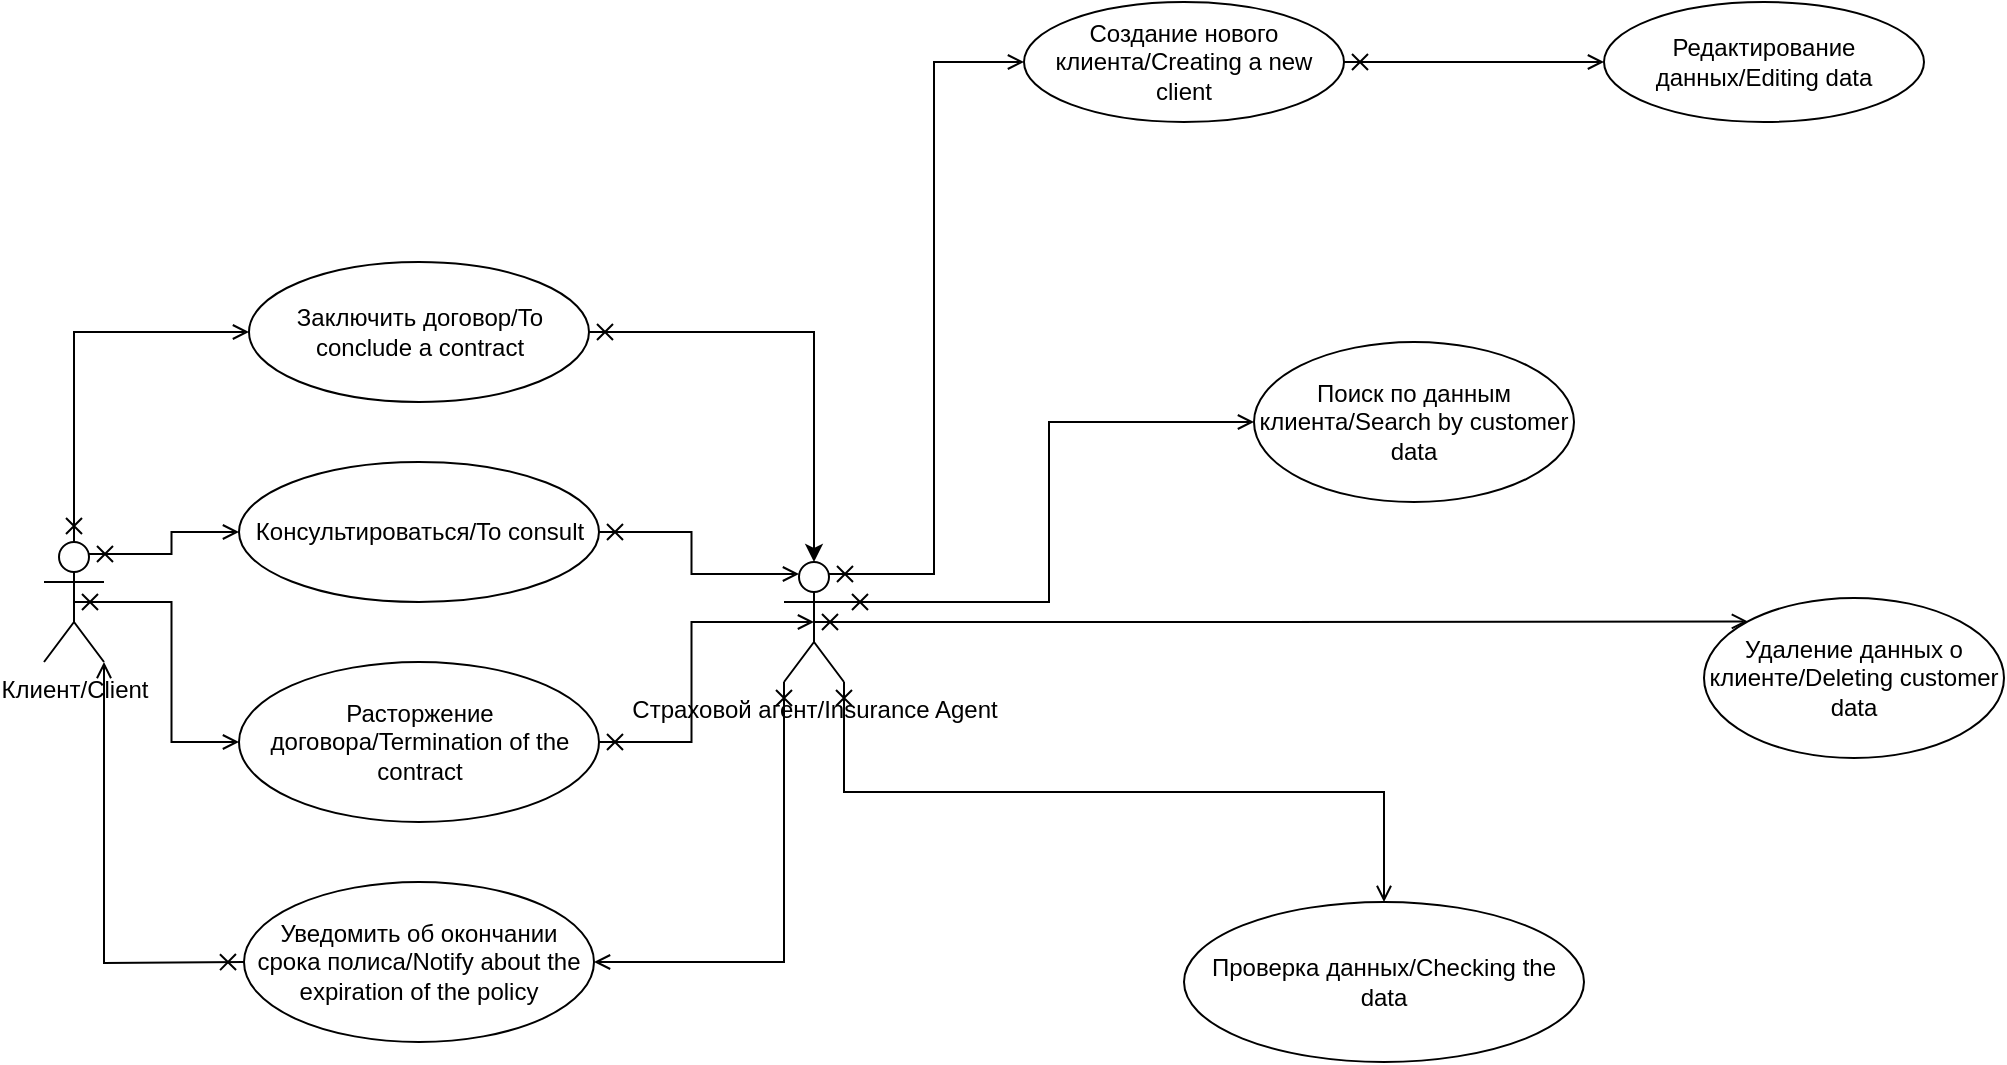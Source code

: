 <mxfile version="24.0.5" type="device">
  <diagram name="Страница — 1" id="hkn43C2hHXiVWJsXLN0N">
    <mxGraphModel dx="1179" dy="676" grid="1" gridSize="10" guides="1" tooltips="1" connect="1" arrows="1" fold="1" page="1" pageScale="1" pageWidth="583" pageHeight="827" math="0" shadow="0">
      <root>
        <mxCell id="0" />
        <mxCell id="1" parent="0" />
        <mxCell id="an5Z5J0pkEpVs_l8PtT2-11" style="edgeStyle=orthogonalEdgeStyle;rounded=0;orthogonalLoop=1;jettySize=auto;html=1;exitX=0.5;exitY=0;exitDx=0;exitDy=0;exitPerimeter=0;entryX=0;entryY=0.5;entryDx=0;entryDy=0;endArrow=open;endFill=0;startArrow=cross;startFill=0;" parent="1" source="eKhRr3B1XAOLILvqetzO-1" target="an5Z5J0pkEpVs_l8PtT2-3" edge="1">
          <mxGeometry relative="1" as="geometry">
            <Array as="points">
              <mxPoint x="65" y="185" />
            </Array>
          </mxGeometry>
        </mxCell>
        <mxCell id="an5Z5J0pkEpVs_l8PtT2-13" style="edgeStyle=orthogonalEdgeStyle;rounded=0;orthogonalLoop=1;jettySize=auto;html=1;exitX=0.75;exitY=0.1;exitDx=0;exitDy=0;exitPerimeter=0;entryX=0;entryY=0.5;entryDx=0;entryDy=0;endArrow=open;endFill=0;startArrow=cross;startFill=0;" parent="1" source="eKhRr3B1XAOLILvqetzO-1" target="an5Z5J0pkEpVs_l8PtT2-6" edge="1">
          <mxGeometry relative="1" as="geometry" />
        </mxCell>
        <mxCell id="an5Z5J0pkEpVs_l8PtT2-15" style="edgeStyle=orthogonalEdgeStyle;rounded=0;orthogonalLoop=1;jettySize=auto;html=1;exitX=0.5;exitY=0.5;exitDx=0;exitDy=0;exitPerimeter=0;endArrow=open;endFill=0;startArrow=cross;startFill=0;" parent="1" source="eKhRr3B1XAOLILvqetzO-1" target="an5Z5J0pkEpVs_l8PtT2-7" edge="1">
          <mxGeometry relative="1" as="geometry" />
        </mxCell>
        <mxCell id="eKhRr3B1XAOLILvqetzO-1" value="Клиент/Client" style="shape=umlActor;verticalLabelPosition=bottom;verticalAlign=top;html=1;outlineConnect=0;" parent="1" vertex="1">
          <mxGeometry x="50" y="290" width="30" height="60" as="geometry" />
        </mxCell>
        <mxCell id="an5Z5J0pkEpVs_l8PtT2-3" value="Заключить договор/To conclude a contract" style="ellipse;whiteSpace=wrap;html=1;" parent="1" vertex="1">
          <mxGeometry x="152.5" y="150" width="170" height="70" as="geometry" />
        </mxCell>
        <mxCell id="an5Z5J0pkEpVs_l8PtT2-6" value="Консультироваться/To consult" style="ellipse;whiteSpace=wrap;html=1;" parent="1" vertex="1">
          <mxGeometry x="147.5" y="250" width="180" height="70" as="geometry" />
        </mxCell>
        <mxCell id="an5Z5J0pkEpVs_l8PtT2-7" value="Расторжение договора/Termination of the contract" style="ellipse;whiteSpace=wrap;html=1;" parent="1" vertex="1">
          <mxGeometry x="147.5" y="350" width="180" height="80" as="geometry" />
        </mxCell>
        <mxCell id="an5Z5J0pkEpVs_l8PtT2-8" value="Уведомить об окончании срока полиса/Notify about the expiration of the policy" style="ellipse;whiteSpace=wrap;html=1;" parent="1" vertex="1">
          <mxGeometry x="150" y="460" width="175" height="80" as="geometry" />
        </mxCell>
        <mxCell id="an5Z5J0pkEpVs_l8PtT2-17" style="edgeStyle=orthogonalEdgeStyle;rounded=0;orthogonalLoop=1;jettySize=auto;html=1;exitX=0;exitY=1;exitDx=0;exitDy=0;exitPerimeter=0;entryX=1;entryY=0.5;entryDx=0;entryDy=0;endArrow=open;endFill=0;startArrow=cross;startFill=0;" parent="1" source="an5Z5J0pkEpVs_l8PtT2-9" target="an5Z5J0pkEpVs_l8PtT2-8" edge="1">
          <mxGeometry relative="1" as="geometry" />
        </mxCell>
        <mxCell id="an5Z5J0pkEpVs_l8PtT2-19" style="edgeStyle=orthogonalEdgeStyle;rounded=0;orthogonalLoop=1;jettySize=auto;html=1;exitX=0.75;exitY=0.1;exitDx=0;exitDy=0;exitPerimeter=0;entryX=0;entryY=0.5;entryDx=0;entryDy=0;endArrow=open;endFill=0;startArrow=cross;startFill=0;" parent="1" source="an5Z5J0pkEpVs_l8PtT2-9" target="an5Z5J0pkEpVs_l8PtT2-10" edge="1">
          <mxGeometry relative="1" as="geometry" />
        </mxCell>
        <mxCell id="an5Z5J0pkEpVs_l8PtT2-28" style="edgeStyle=orthogonalEdgeStyle;rounded=0;orthogonalLoop=1;jettySize=auto;html=1;exitX=1;exitY=0.333;exitDx=0;exitDy=0;exitPerimeter=0;entryX=0;entryY=0.5;entryDx=0;entryDy=0;endArrow=open;endFill=0;startArrow=cross;startFill=0;" parent="1" source="an5Z5J0pkEpVs_l8PtT2-9" target="an5Z5J0pkEpVs_l8PtT2-27" edge="1">
          <mxGeometry relative="1" as="geometry" />
        </mxCell>
        <mxCell id="an5Z5J0pkEpVs_l8PtT2-31" style="edgeStyle=orthogonalEdgeStyle;rounded=0;orthogonalLoop=1;jettySize=auto;html=1;exitX=0.5;exitY=0.5;exitDx=0;exitDy=0;exitPerimeter=0;entryX=0;entryY=0;entryDx=0;entryDy=0;endArrow=open;endFill=0;startArrow=cross;startFill=0;" parent="1" source="an5Z5J0pkEpVs_l8PtT2-9" target="an5Z5J0pkEpVs_l8PtT2-30" edge="1">
          <mxGeometry relative="1" as="geometry" />
        </mxCell>
        <mxCell id="an5Z5J0pkEpVs_l8PtT2-40" style="edgeStyle=orthogonalEdgeStyle;rounded=0;orthogonalLoop=1;jettySize=auto;html=1;exitX=1;exitY=1;exitDx=0;exitDy=0;exitPerimeter=0;entryX=0.5;entryY=0;entryDx=0;entryDy=0;endArrow=open;endFill=0;startArrow=cross;startFill=0;" parent="1" source="an5Z5J0pkEpVs_l8PtT2-9" target="an5Z5J0pkEpVs_l8PtT2-36" edge="1">
          <mxGeometry relative="1" as="geometry" />
        </mxCell>
        <mxCell id="an5Z5J0pkEpVs_l8PtT2-9" value="Страховой агент/Insurance Agent" style="shape=umlActor;verticalLabelPosition=bottom;verticalAlign=top;html=1;outlineConnect=0;" parent="1" vertex="1">
          <mxGeometry x="420" y="300" width="30" height="60" as="geometry" />
        </mxCell>
        <mxCell id="an5Z5J0pkEpVs_l8PtT2-21" style="edgeStyle=orthogonalEdgeStyle;rounded=0;orthogonalLoop=1;jettySize=auto;html=1;exitX=1;exitY=0.5;exitDx=0;exitDy=0;entryX=0;entryY=0.5;entryDx=0;entryDy=0;endArrow=open;endFill=0;startArrow=cross;startFill=0;" parent="1" source="an5Z5J0pkEpVs_l8PtT2-10" target="an5Z5J0pkEpVs_l8PtT2-20" edge="1">
          <mxGeometry relative="1" as="geometry" />
        </mxCell>
        <mxCell id="an5Z5J0pkEpVs_l8PtT2-10" value="Создание нового клиента/Creating a new client" style="ellipse;whiteSpace=wrap;html=1;" parent="1" vertex="1">
          <mxGeometry x="540" y="20" width="160" height="60" as="geometry" />
        </mxCell>
        <mxCell id="an5Z5J0pkEpVs_l8PtT2-14" style="edgeStyle=orthogonalEdgeStyle;rounded=0;orthogonalLoop=1;jettySize=auto;html=1;exitX=1;exitY=0.5;exitDx=0;exitDy=0;entryX=0.25;entryY=0.1;entryDx=0;entryDy=0;entryPerimeter=0;endArrow=open;endFill=0;startArrow=cross;startFill=0;" parent="1" source="an5Z5J0pkEpVs_l8PtT2-6" target="an5Z5J0pkEpVs_l8PtT2-9" edge="1">
          <mxGeometry relative="1" as="geometry" />
        </mxCell>
        <mxCell id="an5Z5J0pkEpVs_l8PtT2-16" style="edgeStyle=orthogonalEdgeStyle;rounded=0;orthogonalLoop=1;jettySize=auto;html=1;exitX=1;exitY=0.5;exitDx=0;exitDy=0;entryX=0.5;entryY=0.5;entryDx=0;entryDy=0;entryPerimeter=0;endArrow=open;endFill=0;startArrow=cross;startFill=0;" parent="1" source="an5Z5J0pkEpVs_l8PtT2-7" target="an5Z5J0pkEpVs_l8PtT2-9" edge="1">
          <mxGeometry relative="1" as="geometry" />
        </mxCell>
        <mxCell id="an5Z5J0pkEpVs_l8PtT2-18" style="edgeStyle=orthogonalEdgeStyle;rounded=0;orthogonalLoop=1;jettySize=auto;html=1;entryX=1;entryY=1;entryDx=0;entryDy=0;entryPerimeter=0;endArrow=open;endFill=0;startArrow=cross;startFill=0;" parent="1" target="eKhRr3B1XAOLILvqetzO-1" edge="1">
          <mxGeometry relative="1" as="geometry">
            <mxPoint x="150" y="500" as="sourcePoint" />
          </mxGeometry>
        </mxCell>
        <mxCell id="an5Z5J0pkEpVs_l8PtT2-20" value="Редактирование данных/Editing data" style="ellipse;whiteSpace=wrap;html=1;" parent="1" vertex="1">
          <mxGeometry x="830" y="20" width="160" height="60" as="geometry" />
        </mxCell>
        <mxCell id="an5Z5J0pkEpVs_l8PtT2-27" value="Поиск по данным клиента/Search by customer data" style="ellipse;whiteSpace=wrap;html=1;" parent="1" vertex="1">
          <mxGeometry x="655" y="190" width="160" height="80" as="geometry" />
        </mxCell>
        <mxCell id="an5Z5J0pkEpVs_l8PtT2-30" value="Удаление данных о клиенте/Deleting customer data" style="ellipse;whiteSpace=wrap;html=1;" parent="1" vertex="1">
          <mxGeometry x="880" y="318" width="150" height="80" as="geometry" />
        </mxCell>
        <mxCell id="an5Z5J0pkEpVs_l8PtT2-36" value="Проверка данных/Checking the data" style="ellipse;whiteSpace=wrap;html=1;" parent="1" vertex="1">
          <mxGeometry x="620" y="470" width="200" height="80" as="geometry" />
        </mxCell>
        <mxCell id="xUSI75NobUj2ttY7h-Lc-1" style="edgeStyle=orthogonalEdgeStyle;rounded=0;orthogonalLoop=1;jettySize=auto;html=1;exitX=1;exitY=0.5;exitDx=0;exitDy=0;entryX=0.5;entryY=0;entryDx=0;entryDy=0;entryPerimeter=0;startArrow=cross;startFill=0;" parent="1" source="an5Z5J0pkEpVs_l8PtT2-3" target="an5Z5J0pkEpVs_l8PtT2-9" edge="1">
          <mxGeometry relative="1" as="geometry" />
        </mxCell>
      </root>
    </mxGraphModel>
  </diagram>
</mxfile>
